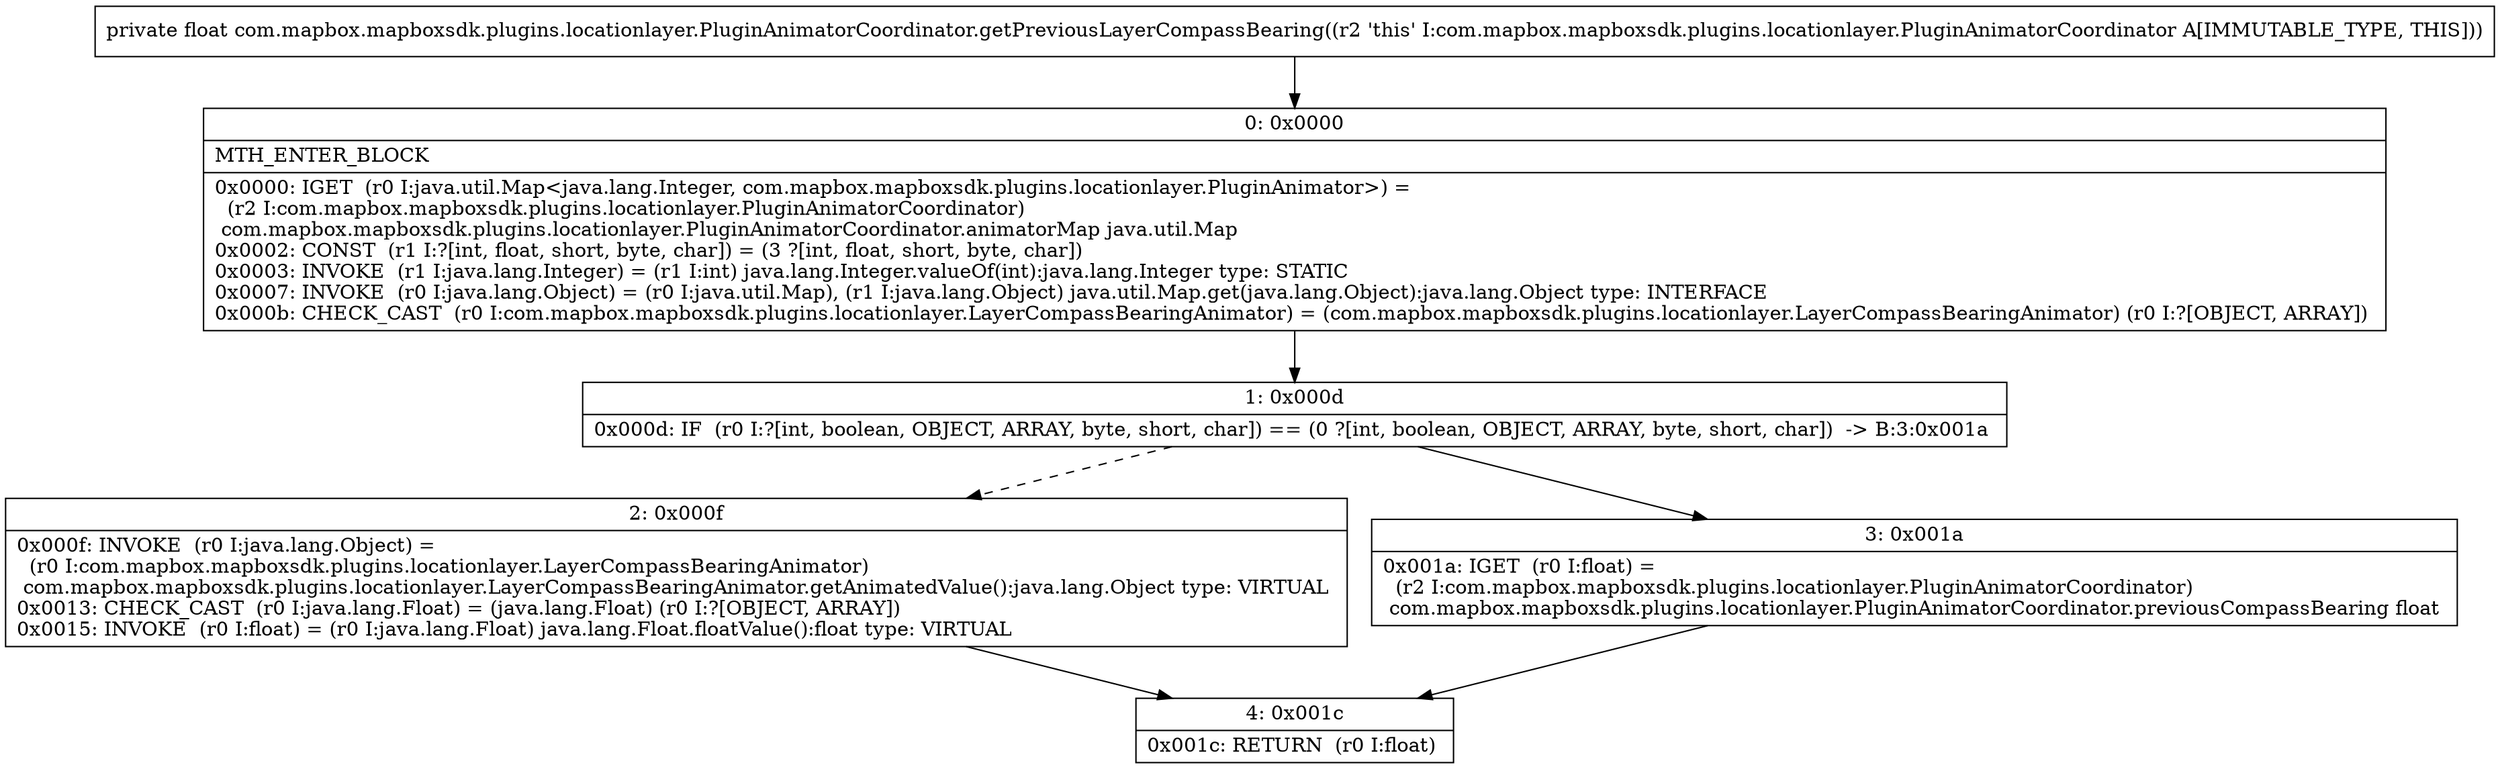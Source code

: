 digraph "CFG forcom.mapbox.mapboxsdk.plugins.locationlayer.PluginAnimatorCoordinator.getPreviousLayerCompassBearing()F" {
Node_0 [shape=record,label="{0\:\ 0x0000|MTH_ENTER_BLOCK\l|0x0000: IGET  (r0 I:java.util.Map\<java.lang.Integer, com.mapbox.mapboxsdk.plugins.locationlayer.PluginAnimator\>) = \l  (r2 I:com.mapbox.mapboxsdk.plugins.locationlayer.PluginAnimatorCoordinator)\l com.mapbox.mapboxsdk.plugins.locationlayer.PluginAnimatorCoordinator.animatorMap java.util.Map \l0x0002: CONST  (r1 I:?[int, float, short, byte, char]) = (3 ?[int, float, short, byte, char]) \l0x0003: INVOKE  (r1 I:java.lang.Integer) = (r1 I:int) java.lang.Integer.valueOf(int):java.lang.Integer type: STATIC \l0x0007: INVOKE  (r0 I:java.lang.Object) = (r0 I:java.util.Map), (r1 I:java.lang.Object) java.util.Map.get(java.lang.Object):java.lang.Object type: INTERFACE \l0x000b: CHECK_CAST  (r0 I:com.mapbox.mapboxsdk.plugins.locationlayer.LayerCompassBearingAnimator) = (com.mapbox.mapboxsdk.plugins.locationlayer.LayerCompassBearingAnimator) (r0 I:?[OBJECT, ARRAY]) \l}"];
Node_1 [shape=record,label="{1\:\ 0x000d|0x000d: IF  (r0 I:?[int, boolean, OBJECT, ARRAY, byte, short, char]) == (0 ?[int, boolean, OBJECT, ARRAY, byte, short, char])  \-\> B:3:0x001a \l}"];
Node_2 [shape=record,label="{2\:\ 0x000f|0x000f: INVOKE  (r0 I:java.lang.Object) = \l  (r0 I:com.mapbox.mapboxsdk.plugins.locationlayer.LayerCompassBearingAnimator)\l com.mapbox.mapboxsdk.plugins.locationlayer.LayerCompassBearingAnimator.getAnimatedValue():java.lang.Object type: VIRTUAL \l0x0013: CHECK_CAST  (r0 I:java.lang.Float) = (java.lang.Float) (r0 I:?[OBJECT, ARRAY]) \l0x0015: INVOKE  (r0 I:float) = (r0 I:java.lang.Float) java.lang.Float.floatValue():float type: VIRTUAL \l}"];
Node_3 [shape=record,label="{3\:\ 0x001a|0x001a: IGET  (r0 I:float) = \l  (r2 I:com.mapbox.mapboxsdk.plugins.locationlayer.PluginAnimatorCoordinator)\l com.mapbox.mapboxsdk.plugins.locationlayer.PluginAnimatorCoordinator.previousCompassBearing float \l}"];
Node_4 [shape=record,label="{4\:\ 0x001c|0x001c: RETURN  (r0 I:float) \l}"];
MethodNode[shape=record,label="{private float com.mapbox.mapboxsdk.plugins.locationlayer.PluginAnimatorCoordinator.getPreviousLayerCompassBearing((r2 'this' I:com.mapbox.mapboxsdk.plugins.locationlayer.PluginAnimatorCoordinator A[IMMUTABLE_TYPE, THIS])) }"];
MethodNode -> Node_0;
Node_0 -> Node_1;
Node_1 -> Node_2[style=dashed];
Node_1 -> Node_3;
Node_2 -> Node_4;
Node_3 -> Node_4;
}

